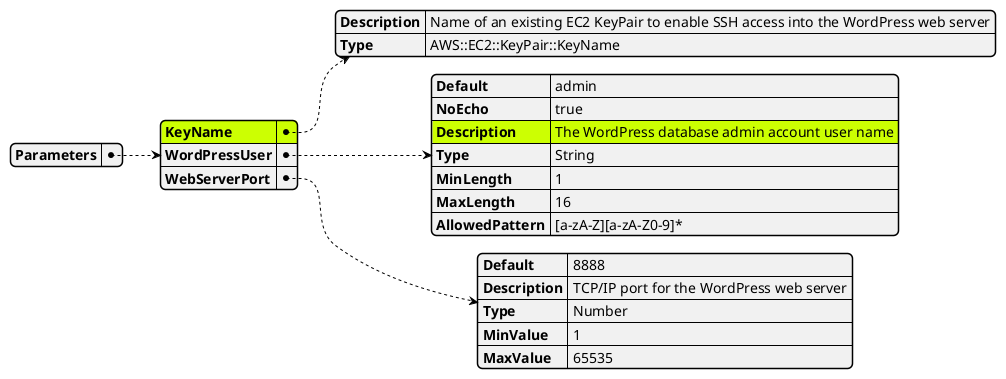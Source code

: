 @startyaml Highlighting_YAML

# https://docs.aws.amazon.com/AWSCloudFormation/latest/UserGuide/gettingstarted.templatebasics.html

#highlight "Parameters" / "KeyName"
#highlight "Parameters" / "WordPressUser" / "Description"

Parameters:
  KeyName:
    Description: Name of an existing EC2 KeyPair to enable SSH access into the WordPress web server
    Type: AWS::EC2::KeyPair::KeyName
  WordPressUser:
    Default: admin
    NoEcho: true
    Description: The WordPress database admin account user name
    Type: String
    MinLength: 1
    MaxLength: 16
    AllowedPattern: "[a-zA-Z][a-zA-Z0-9]*"
  WebServerPort:
    Default: 8888
    Description: TCP/IP port for the WordPress web server
    Type: Number
    MinValue: 1
    MaxValue: 65535

@endyaml